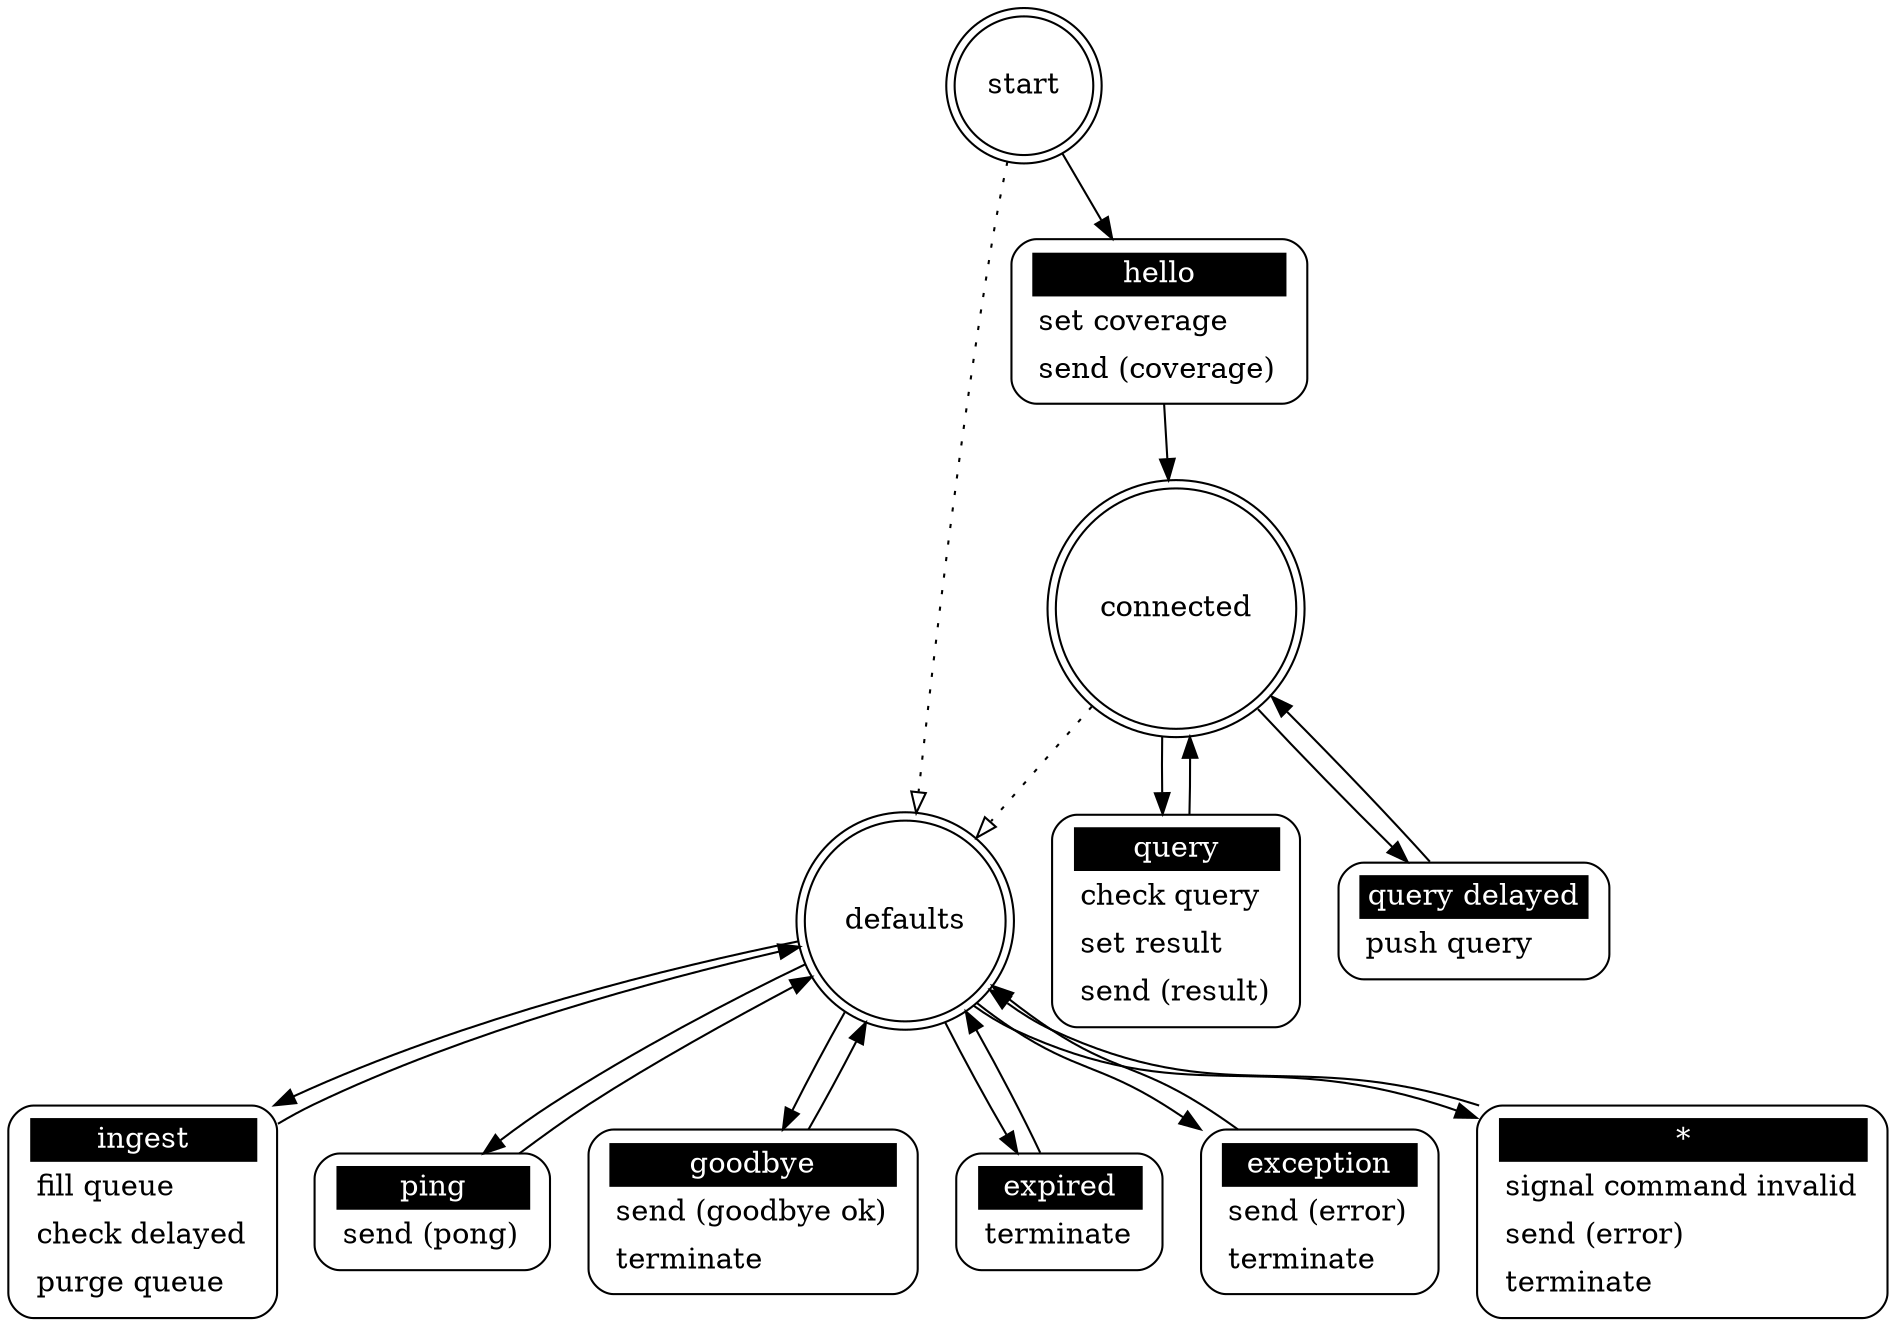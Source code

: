## Automatically generated from tpq_server.xml by gsl
digraph "tpq_server" {
 "start" -> "defaults" [style=dotted,arrowhead=empty]
 "connected" -> "defaults" [style=dotted,arrowhead=empty]

 "start" [shape = "doublecircle"];
 "start hello" [shape = "Mrecord" style = solid label = <<table border="0" cellborder="0" cellpadding="3" bgcolor="white"><tr><td bgcolor="black" align="center" colspan="2"><font color="white">hello</font></td></tr><tr><td align="left" port="r3">set coverage</td></tr><tr><td align="left" port="r3">send (coverage)</td></tr></table>>];
 "start" -> "start hello";
 "start hello" -> "connected";

 "connected" [shape = "doublecircle"];
 "connected query" [shape = "Mrecord" style = solid label = <<table border="0" cellborder="0" cellpadding="3" bgcolor="white"><tr><td bgcolor="black" align="center" colspan="2"><font color="white">query</font></td></tr><tr><td align="left" port="r3">check query</td></tr><tr><td align="left" port="r3">set result</td></tr><tr><td align="left" port="r3">send (result)</td></tr></table>>];
 "connected" -> "connected query";
 "connected query" -> "connected";
 "connected query delayed" [shape = "Mrecord" style = solid label = <<table border="0" cellborder="0" cellpadding="3" bgcolor="white"><tr><td bgcolor="black" align="center" colspan="2"><font color="white">query delayed</font></td></tr><tr><td align="left" port="r3">push query</td></tr></table>>];
 "connected" -> "connected query delayed";
 "connected query delayed" -> "connected";

 "defaults" [shape = "doublecircle"];
 "defaults ingest" [shape = "Mrecord" style = solid label = <<table border="0" cellborder="0" cellpadding="3" bgcolor="white"><tr><td bgcolor="black" align="center" colspan="2"><font color="white">ingest</font></td></tr><tr><td align="left" port="r3">fill queue</td></tr><tr><td align="left" port="r3">check delayed</td></tr><tr><td align="left" port="r3">purge queue</td></tr></table>>];
 "defaults" -> "defaults ingest";
 "defaults ingest" -> "defaults";
 "defaults ping" [shape = "Mrecord" style = solid label = <<table border="0" cellborder="0" cellpadding="3" bgcolor="white"><tr><td bgcolor="black" align="center" colspan="2"><font color="white">ping</font></td></tr><tr><td align="left" port="r3">send (pong)</td></tr></table>>];
 "defaults" -> "defaults ping";
 "defaults ping" -> "defaults";
 "defaults goodbye" [shape = "Mrecord" style = solid label = <<table border="0" cellborder="0" cellpadding="3" bgcolor="white"><tr><td bgcolor="black" align="center" colspan="2"><font color="white">goodbye</font></td></tr><tr><td align="left" port="r3">send (goodbye ok)</td></tr><tr><td align="left" port="r3">terminate</td></tr></table>>];
 "defaults" -> "defaults goodbye";
 "defaults goodbye" -> "defaults";
 "defaults expired" [shape = "Mrecord" style = solid label = <<table border="0" cellborder="0" cellpadding="3" bgcolor="white"><tr><td bgcolor="black" align="center" colspan="2"><font color="white">expired</font></td></tr><tr><td align="left" port="r3">terminate</td></tr></table>>];
 "defaults" -> "defaults expired";
 "defaults expired" -> "defaults";
 "defaults exception" [shape = "Mrecord" style = solid label = <<table border="0" cellborder="0" cellpadding="3" bgcolor="white"><tr><td bgcolor="black" align="center" colspan="2"><font color="white">exception</font></td></tr><tr><td align="left" port="r3">send (error)</td></tr><tr><td align="left" port="r3">terminate</td></tr></table>>];
 "defaults" -> "defaults exception";
 "defaults exception" -> "defaults";
 "defaults *" [shape = "Mrecord" style = solid label = <<table border="0" cellborder="0" cellpadding="3" bgcolor="white"><tr><td bgcolor="black" align="center" colspan="2"><font color="white">*</font></td></tr><tr><td align="left" port="r3">signal command invalid</td></tr><tr><td align="left" port="r3">send (error)</td></tr><tr><td align="left" port="r3">terminate</td></tr></table>>];
 "defaults" -> "defaults *";
 "defaults *" -> "defaults";
}
